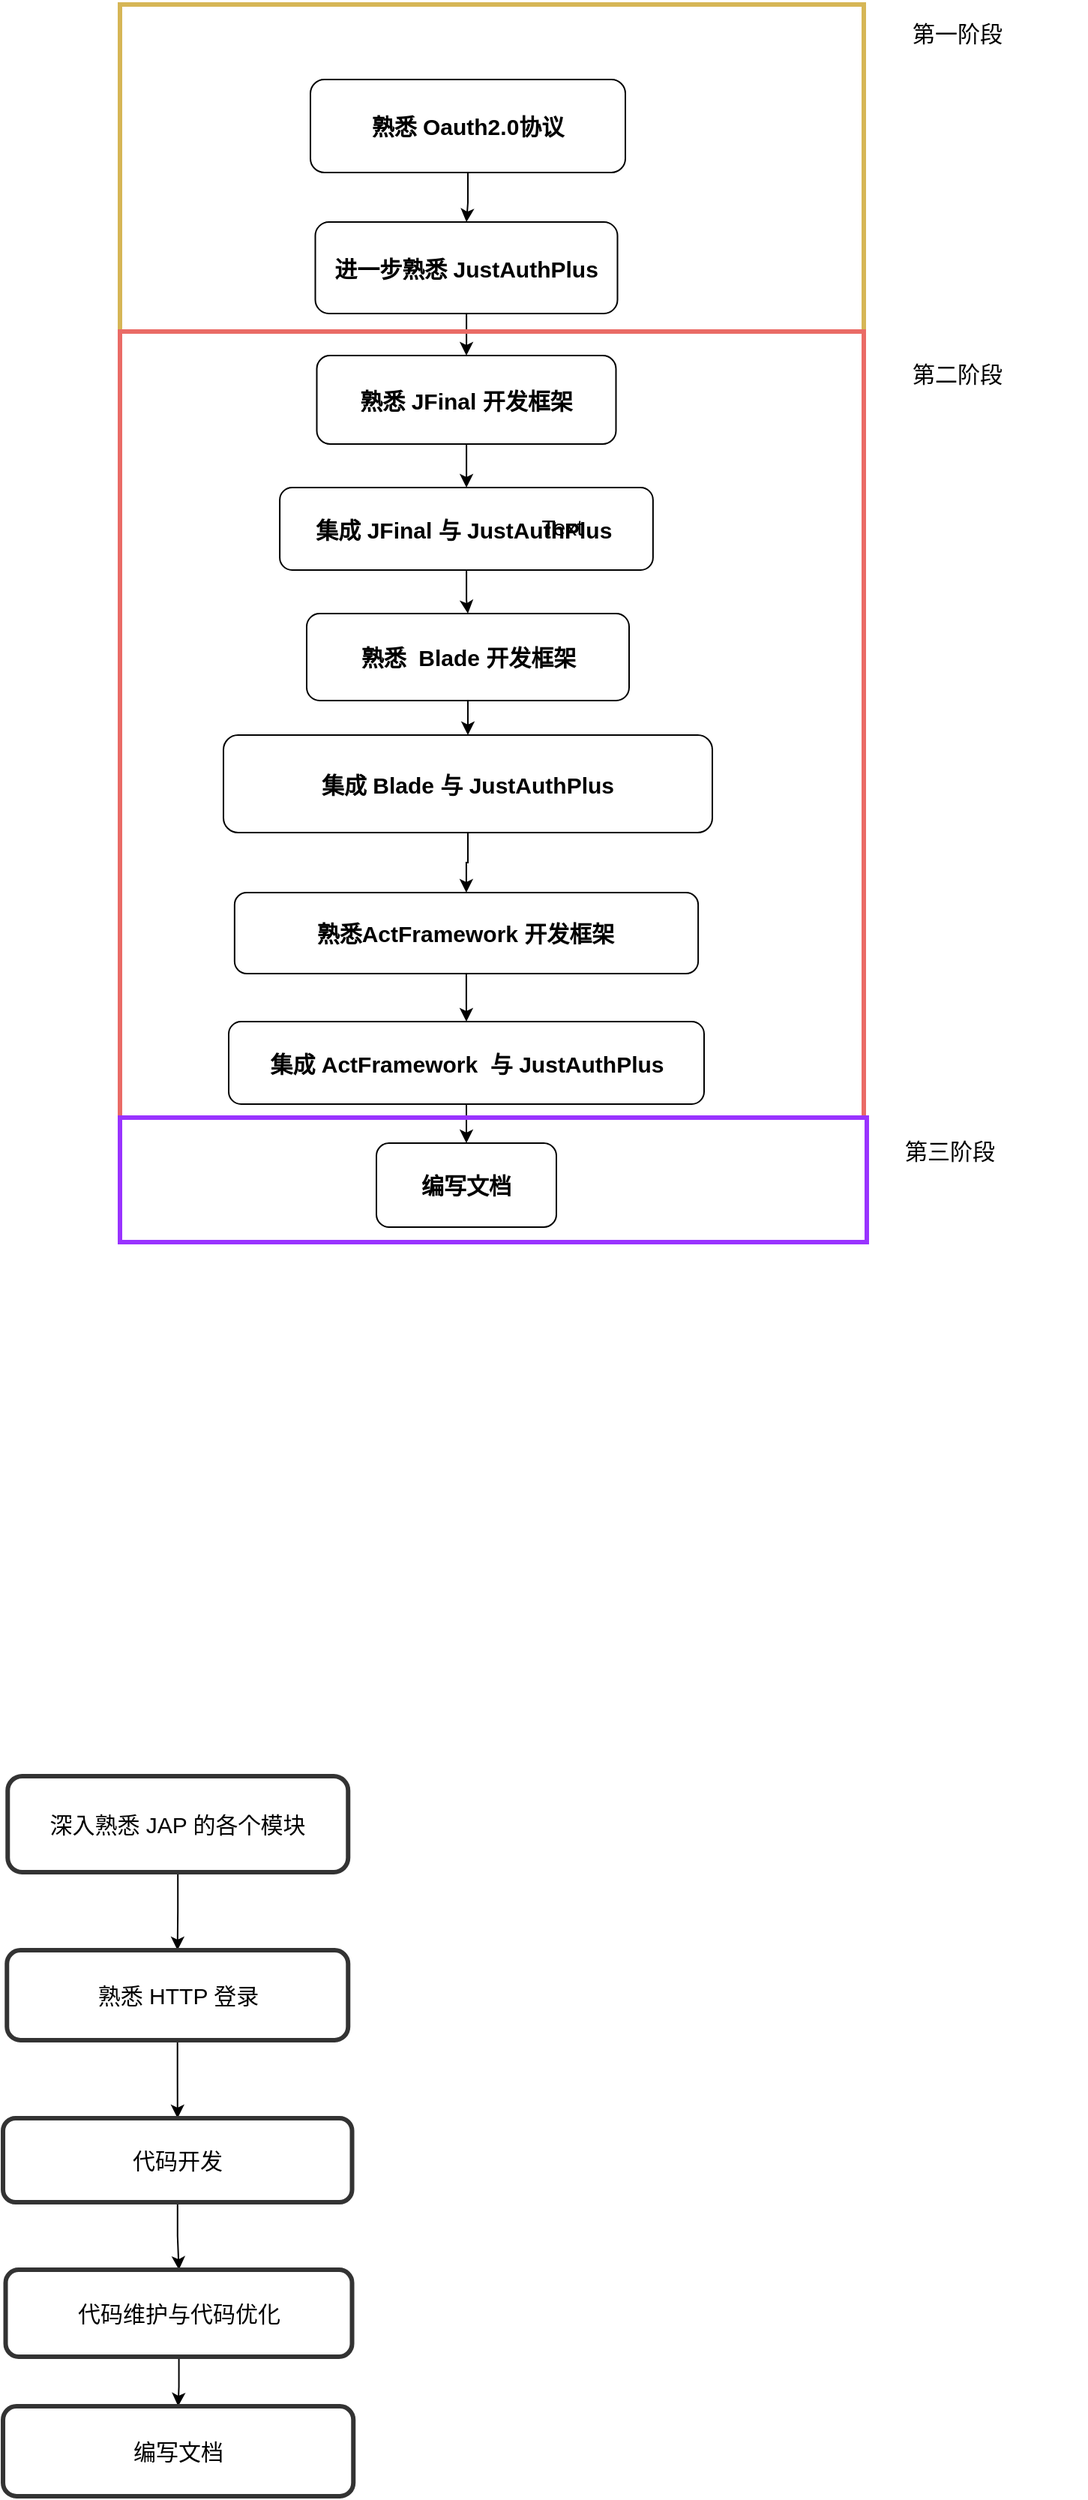 <mxfile version="14.6.13" type="github">
  <diagram id="cLIMsRdv4rV4gmPXyNjr" name="Page-1">
    <mxGraphModel dx="1447" dy="823" grid="0" gridSize="10" guides="1" tooltips="1" connect="1" arrows="1" fold="1" page="0" pageScale="1" pageWidth="850" pageHeight="1100" math="0" shadow="0">
      <root>
        <mxCell id="0" />
        <mxCell id="1" parent="0" />
        <mxCell id="E5Rc0v6f1dKM8RThOgJQ-1" value="" style="rounded=0;whiteSpace=wrap;html=1;fontSize=15;strokeColor=#d6b656;fillColor=none;strokeWidth=3;" vertex="1" parent="1">
          <mxGeometry x="115" y="171" width="496" height="218" as="geometry" />
        </mxCell>
        <mxCell id="YwKeK3psg-IdBp8ohsHB-4" style="edgeStyle=orthogonalEdgeStyle;rounded=0;orthogonalLoop=1;jettySize=auto;html=1;fontSize=15;fontStyle=1" parent="1" source="YwKeK3psg-IdBp8ohsHB-1" target="YwKeK3psg-IdBp8ohsHB-2" edge="1">
          <mxGeometry relative="1" as="geometry" />
        </mxCell>
        <mxCell id="YwKeK3psg-IdBp8ohsHB-1" value="熟悉 Oauth2.0协议" style="rounded=1;whiteSpace=wrap;html=1;fontSize=15;fontStyle=1" parent="1" vertex="1">
          <mxGeometry x="242" y="221" width="210" height="62" as="geometry" />
        </mxCell>
        <mxCell id="YwKeK3psg-IdBp8ohsHB-5" style="edgeStyle=orthogonalEdgeStyle;rounded=0;orthogonalLoop=1;jettySize=auto;html=1;entryX=0.5;entryY=0;entryDx=0;entryDy=0;fontSize=15;fontStyle=1" parent="1" source="YwKeK3psg-IdBp8ohsHB-2" target="YwKeK3psg-IdBp8ohsHB-3" edge="1">
          <mxGeometry relative="1" as="geometry" />
        </mxCell>
        <mxCell id="YwKeK3psg-IdBp8ohsHB-2" value="进一步熟悉 JustAuthPlus" style="rounded=1;whiteSpace=wrap;html=1;fontSize=15;fontStyle=1" parent="1" vertex="1">
          <mxGeometry x="245.25" y="316" width="201.5" height="61" as="geometry" />
        </mxCell>
        <mxCell id="YwKeK3psg-IdBp8ohsHB-8" value="" style="edgeStyle=orthogonalEdgeStyle;rounded=0;orthogonalLoop=1;jettySize=auto;html=1;fontSize=15;fontStyle=1" parent="1" source="YwKeK3psg-IdBp8ohsHB-3" target="YwKeK3psg-IdBp8ohsHB-7" edge="1">
          <mxGeometry relative="1" as="geometry" />
        </mxCell>
        <mxCell id="YwKeK3psg-IdBp8ohsHB-3" value="&lt;span style=&quot;font-size: 15px;&quot;&gt;熟悉 JFinal 开发框架&lt;/span&gt;" style="rounded=1;whiteSpace=wrap;html=1;fontSize=15;fontStyle=1" parent="1" vertex="1">
          <mxGeometry x="246.25" y="405" width="199.5" height="59" as="geometry" />
        </mxCell>
        <mxCell id="YwKeK3psg-IdBp8ohsHB-10" value="" style="edgeStyle=orthogonalEdgeStyle;rounded=0;orthogonalLoop=1;jettySize=auto;html=1;fontSize=15;fontStyle=1" parent="1" source="YwKeK3psg-IdBp8ohsHB-7" target="YwKeK3psg-IdBp8ohsHB-9" edge="1">
          <mxGeometry relative="1" as="geometry" />
        </mxCell>
        <mxCell id="YwKeK3psg-IdBp8ohsHB-7" value="集成 JFinal 与 JustAuthPlus&amp;nbsp;" style="whiteSpace=wrap;html=1;rounded=1;fontSize=15;fontStyle=1" parent="1" vertex="1">
          <mxGeometry x="221.56" y="493" width="248.88" height="55" as="geometry" />
        </mxCell>
        <mxCell id="YwKeK3psg-IdBp8ohsHB-13" value="" style="edgeStyle=orthogonalEdgeStyle;rounded=0;orthogonalLoop=1;jettySize=auto;html=1;fontSize=15;fontStyle=1" parent="1" source="YwKeK3psg-IdBp8ohsHB-9" target="YwKeK3psg-IdBp8ohsHB-12" edge="1">
          <mxGeometry relative="1" as="geometry" />
        </mxCell>
        <mxCell id="YwKeK3psg-IdBp8ohsHB-9" value="熟悉&amp;nbsp;&amp;nbsp;Blade 开发框架" style="whiteSpace=wrap;html=1;rounded=1;fontSize=15;fontStyle=1" parent="1" vertex="1">
          <mxGeometry x="239.5" y="577" width="215" height="58" as="geometry" />
        </mxCell>
        <mxCell id="YwKeK3psg-IdBp8ohsHB-15" value="" style="edgeStyle=orthogonalEdgeStyle;rounded=0;orthogonalLoop=1;jettySize=auto;html=1;fontSize=15;fontStyle=1" parent="1" source="YwKeK3psg-IdBp8ohsHB-12" target="YwKeK3psg-IdBp8ohsHB-14" edge="1">
          <mxGeometry relative="1" as="geometry" />
        </mxCell>
        <mxCell id="YwKeK3psg-IdBp8ohsHB-12" value="集成 Blade 与 JustAuthPlus" style="whiteSpace=wrap;html=1;rounded=1;fontSize=15;fontStyle=1" parent="1" vertex="1">
          <mxGeometry x="184" y="658" width="326" height="65" as="geometry" />
        </mxCell>
        <mxCell id="YwKeK3psg-IdBp8ohsHB-18" value="" style="edgeStyle=orthogonalEdgeStyle;rounded=0;orthogonalLoop=1;jettySize=auto;html=1;fontSize=15;fontStyle=1" parent="1" source="YwKeK3psg-IdBp8ohsHB-14" target="YwKeK3psg-IdBp8ohsHB-17" edge="1">
          <mxGeometry relative="1" as="geometry" />
        </mxCell>
        <mxCell id="YwKeK3psg-IdBp8ohsHB-14" value="熟悉ActFramework 开发框架" style="whiteSpace=wrap;html=1;rounded=1;fontSize=15;fontStyle=1" parent="1" vertex="1">
          <mxGeometry x="191.43" y="763" width="309.13" height="54" as="geometry" />
        </mxCell>
        <mxCell id="YwKeK3psg-IdBp8ohsHB-21" value="" style="edgeStyle=orthogonalEdgeStyle;rounded=0;orthogonalLoop=1;jettySize=auto;html=1;fontSize=15;fontStyle=1" parent="1" source="YwKeK3psg-IdBp8ohsHB-17" target="YwKeK3psg-IdBp8ohsHB-20" edge="1">
          <mxGeometry relative="1" as="geometry" />
        </mxCell>
        <mxCell id="YwKeK3psg-IdBp8ohsHB-17" value="集成&amp;nbsp;ActFramework&amp;nbsp; 与 JustAuthPlus" style="whiteSpace=wrap;html=1;rounded=1;fontSize=15;fontStyle=1" parent="1" vertex="1">
          <mxGeometry x="187.5" y="849" width="317" height="55" as="geometry" />
        </mxCell>
        <mxCell id="YwKeK3psg-IdBp8ohsHB-20" value="编写文档" style="whiteSpace=wrap;html=1;rounded=1;fontSize=15;fontStyle=1" parent="1" vertex="1">
          <mxGeometry x="286" y="930" width="120" height="56" as="geometry" />
        </mxCell>
        <mxCell id="E5Rc0v6f1dKM8RThOgJQ-2" value="" style="rounded=0;whiteSpace=wrap;html=1;fontSize=15;fillColor=none;strokeWidth=3;strokeColor=#EA6B66;" vertex="1" parent="1">
          <mxGeometry x="115" y="389" width="496" height="524" as="geometry" />
        </mxCell>
        <mxCell id="E5Rc0v6f1dKM8RThOgJQ-3" value="" style="rounded=0;whiteSpace=wrap;html=1;fontSize=15;fillColor=none;strokeWidth=3;strokeColor=#9933FF;" vertex="1" parent="1">
          <mxGeometry x="115" y="913" width="498" height="83" as="geometry" />
        </mxCell>
        <mxCell id="E5Rc0v6f1dKM8RThOgJQ-4" value="Text" style="text;html=1;strokeColor=none;fillColor=none;align=center;verticalAlign=middle;whiteSpace=wrap;rounded=0;fontSize=15;" vertex="1" parent="1">
          <mxGeometry x="390" y="509" width="40" height="20" as="geometry" />
        </mxCell>
        <mxCell id="E5Rc0v6f1dKM8RThOgJQ-5" value="第一阶段" style="text;html=1;strokeColor=none;fillColor=none;align=center;verticalAlign=middle;whiteSpace=wrap;rounded=0;fontSize=15;" vertex="1" parent="1">
          <mxGeometry x="588" y="168" width="171" height="44" as="geometry" />
        </mxCell>
        <mxCell id="E5Rc0v6f1dKM8RThOgJQ-7" value="第二阶段" style="text;html=1;strokeColor=none;fillColor=none;align=center;verticalAlign=middle;whiteSpace=wrap;rounded=0;fontSize=15;" vertex="1" parent="1">
          <mxGeometry x="588" y="395" width="171" height="44" as="geometry" />
        </mxCell>
        <mxCell id="E5Rc0v6f1dKM8RThOgJQ-8" value="第三阶段" style="text;html=1;strokeColor=none;fillColor=none;align=center;verticalAlign=middle;whiteSpace=wrap;rounded=0;fontSize=15;" vertex="1" parent="1">
          <mxGeometry x="583" y="913" width="171" height="44" as="geometry" />
        </mxCell>
        <mxCell id="E5Rc0v6f1dKM8RThOgJQ-11" value="" style="edgeStyle=orthogonalEdgeStyle;rounded=0;orthogonalLoop=1;jettySize=auto;html=1;fontSize=15;" edge="1" parent="1" source="E5Rc0v6f1dKM8RThOgJQ-9" target="E5Rc0v6f1dKM8RThOgJQ-10">
          <mxGeometry relative="1" as="geometry" />
        </mxCell>
        <mxCell id="E5Rc0v6f1dKM8RThOgJQ-9" value="深入熟悉 JAP 的各个模块" style="rounded=1;whiteSpace=wrap;html=1;fontSize=15;strokeWidth=3;fillColor=none;strokeColor=#333333;" vertex="1" parent="1">
          <mxGeometry x="40.13" y="1352" width="227" height="64" as="geometry" />
        </mxCell>
        <mxCell id="E5Rc0v6f1dKM8RThOgJQ-13" value="" style="edgeStyle=orthogonalEdgeStyle;rounded=0;orthogonalLoop=1;jettySize=auto;html=1;fontSize=15;" edge="1" parent="1" source="E5Rc0v6f1dKM8RThOgJQ-10" target="E5Rc0v6f1dKM8RThOgJQ-12">
          <mxGeometry relative="1" as="geometry" />
        </mxCell>
        <mxCell id="E5Rc0v6f1dKM8RThOgJQ-10" value="熟悉 HTTP 登录" style="whiteSpace=wrap;html=1;rounded=1;fontSize=15;strokeColor=#333333;strokeWidth=3;fillColor=none;" vertex="1" parent="1">
          <mxGeometry x="39.63" y="1468" width="227.5" height="60" as="geometry" />
        </mxCell>
        <mxCell id="E5Rc0v6f1dKM8RThOgJQ-15" value="" style="edgeStyle=orthogonalEdgeStyle;rounded=0;orthogonalLoop=1;jettySize=auto;html=1;fontSize=15;" edge="1" parent="1" source="E5Rc0v6f1dKM8RThOgJQ-12" target="E5Rc0v6f1dKM8RThOgJQ-14">
          <mxGeometry relative="1" as="geometry" />
        </mxCell>
        <mxCell id="E5Rc0v6f1dKM8RThOgJQ-12" value="代码开发" style="whiteSpace=wrap;html=1;rounded=1;fontSize=15;strokeColor=#333333;strokeWidth=3;fillColor=none;" vertex="1" parent="1">
          <mxGeometry x="37.01" y="1580" width="232.75" height="56" as="geometry" />
        </mxCell>
        <mxCell id="E5Rc0v6f1dKM8RThOgJQ-18" value="" style="edgeStyle=orthogonalEdgeStyle;rounded=0;orthogonalLoop=1;jettySize=auto;html=1;fontSize=15;" edge="1" parent="1" source="E5Rc0v6f1dKM8RThOgJQ-14" target="E5Rc0v6f1dKM8RThOgJQ-17">
          <mxGeometry relative="1" as="geometry" />
        </mxCell>
        <mxCell id="E5Rc0v6f1dKM8RThOgJQ-14" value="代码维护与代码优化" style="whiteSpace=wrap;html=1;rounded=1;fontSize=15;strokeColor=#333333;strokeWidth=3;fillColor=none;" vertex="1" parent="1">
          <mxGeometry x="38.75" y="1681" width="231.01" height="58" as="geometry" />
        </mxCell>
        <mxCell id="E5Rc0v6f1dKM8RThOgJQ-17" value="编写文档" style="whiteSpace=wrap;html=1;rounded=1;fontSize=15;strokeColor=#333333;strokeWidth=3;fillColor=none;" vertex="1" parent="1">
          <mxGeometry x="37.01" y="1772" width="233.62" height="60" as="geometry" />
        </mxCell>
      </root>
    </mxGraphModel>
  </diagram>
</mxfile>
